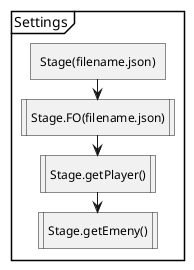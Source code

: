 @startuml
partition Settings {
  :Stage(filename.json)]
  :Stage.FO(filename.json)|
  :Stage.getPlayer()|
  :Stage.getEmeny()|
}
@enduml
